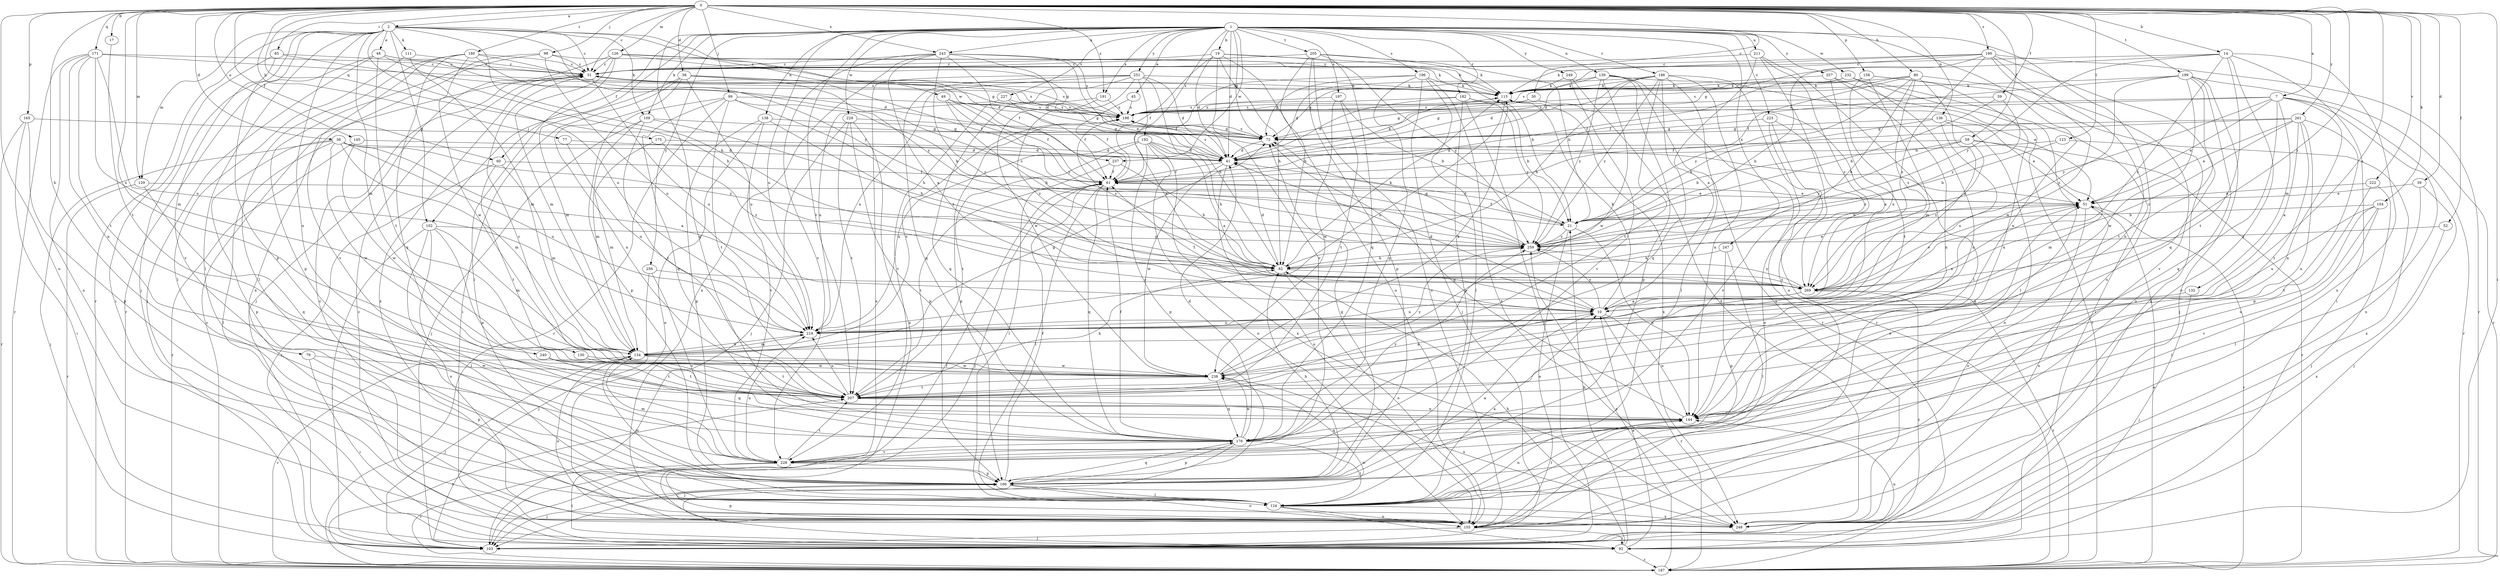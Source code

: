 strict digraph  {
0;
1;
2;
7;
10;
14;
17;
19;
21;
30;
31;
36;
38;
39;
41;
45;
48;
49;
51;
52;
58;
59;
60;
61;
72;
77;
79;
80;
82;
85;
92;
98;
99;
102;
103;
104;
109;
111;
113;
123;
124;
126;
129;
130;
132;
134;
136;
138;
139;
144;
145;
155;
158;
165;
166;
171;
175;
176;
180;
182;
186;
187;
190;
191;
192;
196;
197;
198;
199;
205;
207;
211;
218;
222;
223;
227;
228;
229;
232;
237;
238;
240;
243;
247;
248;
249;
251;
256;
257;
259;
261;
269;
0 -> 2  [label=a];
0 -> 7  [label=a];
0 -> 10  [label=a];
0 -> 14  [label=b];
0 -> 17  [label=b];
0 -> 30  [label=c];
0 -> 31  [label=c];
0 -> 36  [label=d];
0 -> 38  [label=d];
0 -> 39  [label=d];
0 -> 52  [label=f];
0 -> 58  [label=f];
0 -> 59  [label=f];
0 -> 60  [label=f];
0 -> 77  [label=h];
0 -> 79  [label=h];
0 -> 80  [label=h];
0 -> 85  [label=i];
0 -> 92  [label=i];
0 -> 98  [label=j];
0 -> 99  [label=j];
0 -> 104  [label=k];
0 -> 123  [label=l];
0 -> 126  [label=m];
0 -> 129  [label=m];
0 -> 136  [label=n];
0 -> 145  [label=o];
0 -> 155  [label=o];
0 -> 158  [label=p];
0 -> 165  [label=p];
0 -> 171  [label=q];
0 -> 175  [label=q];
0 -> 180  [label=r];
0 -> 190  [label=s];
0 -> 191  [label=s];
0 -> 199  [label=t];
0 -> 222  [label=v];
0 -> 240  [label=x];
0 -> 243  [label=x];
0 -> 261  [label=z];
0 -> 269  [label=z];
1 -> 19  [label=b];
1 -> 41  [label=d];
1 -> 45  [label=e];
1 -> 60  [label=f];
1 -> 72  [label=g];
1 -> 102  [label=j];
1 -> 109  [label=k];
1 -> 138  [label=n];
1 -> 139  [label=n];
1 -> 144  [label=n];
1 -> 176  [label=q];
1 -> 182  [label=r];
1 -> 186  [label=r];
1 -> 191  [label=s];
1 -> 192  [label=s];
1 -> 196  [label=s];
1 -> 197  [label=s];
1 -> 205  [label=t];
1 -> 207  [label=t];
1 -> 211  [label=u];
1 -> 218  [label=u];
1 -> 223  [label=v];
1 -> 227  [label=v];
1 -> 229  [label=w];
1 -> 232  [label=w];
1 -> 237  [label=w];
1 -> 243  [label=x];
1 -> 247  [label=x];
1 -> 248  [label=x];
1 -> 249  [label=y];
1 -> 251  [label=y];
1 -> 256  [label=y];
1 -> 257  [label=y];
2 -> 31  [label=c];
2 -> 48  [label=e];
2 -> 49  [label=e];
2 -> 82  [label=h];
2 -> 102  [label=j];
2 -> 103  [label=j];
2 -> 109  [label=k];
2 -> 111  [label=k];
2 -> 124  [label=l];
2 -> 129  [label=m];
2 -> 130  [label=m];
2 -> 144  [label=n];
2 -> 166  [label=p];
2 -> 187  [label=r];
2 -> 218  [label=u];
2 -> 237  [label=w];
2 -> 259  [label=y];
7 -> 51  [label=e];
7 -> 72  [label=g];
7 -> 132  [label=m];
7 -> 144  [label=n];
7 -> 176  [label=q];
7 -> 187  [label=r];
7 -> 198  [label=s];
7 -> 248  [label=x];
7 -> 259  [label=y];
10 -> 41  [label=d];
10 -> 61  [label=f];
10 -> 113  [label=k];
10 -> 144  [label=n];
10 -> 187  [label=r];
10 -> 218  [label=u];
10 -> 259  [label=y];
14 -> 31  [label=c];
14 -> 72  [label=g];
14 -> 92  [label=i];
14 -> 155  [label=o];
14 -> 207  [label=t];
14 -> 248  [label=x];
14 -> 259  [label=y];
14 -> 269  [label=z];
17 -> 207  [label=t];
19 -> 21  [label=b];
19 -> 31  [label=c];
19 -> 41  [label=d];
19 -> 61  [label=f];
19 -> 82  [label=h];
19 -> 155  [label=o];
19 -> 228  [label=v];
19 -> 259  [label=y];
21 -> 41  [label=d];
21 -> 61  [label=f];
21 -> 144  [label=n];
21 -> 155  [label=o];
21 -> 259  [label=y];
30 -> 10  [label=a];
30 -> 72  [label=g];
30 -> 198  [label=s];
31 -> 113  [label=k];
31 -> 198  [label=s];
31 -> 218  [label=u];
31 -> 248  [label=x];
36 -> 10  [label=a];
36 -> 41  [label=d];
36 -> 103  [label=j];
36 -> 124  [label=l];
36 -> 134  [label=m];
36 -> 166  [label=p];
36 -> 218  [label=u];
36 -> 238  [label=w];
36 -> 259  [label=y];
38 -> 61  [label=f];
38 -> 92  [label=i];
38 -> 113  [label=k];
38 -> 134  [label=m];
38 -> 144  [label=n];
38 -> 198  [label=s];
38 -> 218  [label=u];
39 -> 51  [label=e];
39 -> 103  [label=j];
39 -> 124  [label=l];
41 -> 61  [label=f];
41 -> 113  [label=k];
41 -> 155  [label=o];
41 -> 198  [label=s];
41 -> 238  [label=w];
45 -> 61  [label=f];
45 -> 198  [label=s];
48 -> 31  [label=c];
48 -> 82  [label=h];
48 -> 103  [label=j];
48 -> 187  [label=r];
48 -> 198  [label=s];
48 -> 207  [label=t];
49 -> 61  [label=f];
49 -> 72  [label=g];
49 -> 82  [label=h];
49 -> 198  [label=s];
49 -> 259  [label=y];
51 -> 21  [label=b];
51 -> 155  [label=o];
51 -> 187  [label=r];
51 -> 248  [label=x];
52 -> 248  [label=x];
52 -> 259  [label=y];
58 -> 21  [label=b];
58 -> 41  [label=d];
58 -> 134  [label=m];
58 -> 187  [label=r];
58 -> 259  [label=y];
58 -> 269  [label=z];
59 -> 21  [label=b];
59 -> 198  [label=s];
59 -> 259  [label=y];
60 -> 61  [label=f];
60 -> 92  [label=i];
60 -> 134  [label=m];
60 -> 207  [label=t];
61 -> 51  [label=e];
61 -> 103  [label=j];
61 -> 124  [label=l];
61 -> 176  [label=q];
61 -> 207  [label=t];
72 -> 41  [label=d];
72 -> 198  [label=s];
77 -> 41  [label=d];
77 -> 218  [label=u];
79 -> 92  [label=i];
79 -> 166  [label=p];
79 -> 238  [label=w];
80 -> 10  [label=a];
80 -> 61  [label=f];
80 -> 82  [label=h];
80 -> 113  [label=k];
80 -> 198  [label=s];
80 -> 228  [label=v];
80 -> 259  [label=y];
80 -> 269  [label=z];
82 -> 41  [label=d];
82 -> 51  [label=e];
82 -> 113  [label=k];
82 -> 155  [label=o];
82 -> 198  [label=s];
82 -> 269  [label=z];
85 -> 31  [label=c];
85 -> 41  [label=d];
85 -> 92  [label=i];
85 -> 228  [label=v];
92 -> 10  [label=a];
92 -> 21  [label=b];
92 -> 31  [label=c];
92 -> 82  [label=h];
92 -> 187  [label=r];
92 -> 238  [label=w];
92 -> 269  [label=z];
98 -> 31  [label=c];
98 -> 113  [label=k];
98 -> 166  [label=p];
98 -> 218  [label=u];
98 -> 248  [label=x];
99 -> 21  [label=b];
99 -> 82  [label=h];
99 -> 166  [label=p];
99 -> 176  [label=q];
99 -> 187  [label=r];
99 -> 198  [label=s];
99 -> 207  [label=t];
102 -> 103  [label=j];
102 -> 124  [label=l];
102 -> 134  [label=m];
102 -> 144  [label=n];
102 -> 155  [label=o];
102 -> 259  [label=y];
103 -> 61  [label=f];
103 -> 144  [label=n];
104 -> 21  [label=b];
104 -> 124  [label=l];
104 -> 144  [label=n];
104 -> 218  [label=u];
104 -> 228  [label=v];
109 -> 72  [label=g];
109 -> 82  [label=h];
109 -> 103  [label=j];
109 -> 134  [label=m];
109 -> 207  [label=t];
111 -> 31  [label=c];
111 -> 124  [label=l];
111 -> 134  [label=m];
113 -> 198  [label=s];
113 -> 218  [label=u];
113 -> 248  [label=x];
123 -> 21  [label=b];
123 -> 41  [label=d];
123 -> 248  [label=x];
124 -> 10  [label=a];
124 -> 92  [label=i];
124 -> 134  [label=m];
124 -> 144  [label=n];
124 -> 155  [label=o];
124 -> 248  [label=x];
126 -> 31  [label=c];
126 -> 41  [label=d];
126 -> 72  [label=g];
126 -> 103  [label=j];
126 -> 113  [label=k];
126 -> 124  [label=l];
126 -> 134  [label=m];
129 -> 51  [label=e];
129 -> 176  [label=q];
129 -> 187  [label=r];
130 -> 207  [label=t];
130 -> 238  [label=w];
132 -> 10  [label=a];
132 -> 103  [label=j];
134 -> 72  [label=g];
134 -> 103  [label=j];
134 -> 155  [label=o];
134 -> 187  [label=r];
134 -> 198  [label=s];
134 -> 207  [label=t];
134 -> 218  [label=u];
134 -> 238  [label=w];
136 -> 21  [label=b];
136 -> 51  [label=e];
136 -> 72  [label=g];
136 -> 155  [label=o];
136 -> 218  [label=u];
138 -> 72  [label=g];
138 -> 155  [label=o];
138 -> 166  [label=p];
138 -> 228  [label=v];
138 -> 269  [label=z];
139 -> 41  [label=d];
139 -> 51  [label=e];
139 -> 113  [label=k];
139 -> 166  [label=p];
139 -> 187  [label=r];
139 -> 238  [label=w];
139 -> 248  [label=x];
139 -> 259  [label=y];
144 -> 72  [label=g];
144 -> 124  [label=l];
144 -> 176  [label=q];
145 -> 41  [label=d];
145 -> 187  [label=r];
145 -> 238  [label=w];
155 -> 31  [label=c];
155 -> 92  [label=i];
155 -> 103  [label=j];
155 -> 166  [label=p];
158 -> 113  [label=k];
158 -> 134  [label=m];
158 -> 144  [label=n];
158 -> 198  [label=s];
158 -> 218  [label=u];
158 -> 248  [label=x];
165 -> 72  [label=g];
165 -> 92  [label=i];
165 -> 166  [label=p];
165 -> 187  [label=r];
166 -> 10  [label=a];
166 -> 61  [label=f];
166 -> 72  [label=g];
166 -> 82  [label=h];
166 -> 103  [label=j];
166 -> 124  [label=l];
166 -> 155  [label=o];
166 -> 176  [label=q];
171 -> 31  [label=c];
171 -> 113  [label=k];
171 -> 134  [label=m];
171 -> 144  [label=n];
171 -> 155  [label=o];
171 -> 187  [label=r];
171 -> 207  [label=t];
171 -> 218  [label=u];
175 -> 41  [label=d];
175 -> 134  [label=m];
175 -> 269  [label=z];
176 -> 41  [label=d];
176 -> 61  [label=f];
176 -> 103  [label=j];
176 -> 124  [label=l];
176 -> 166  [label=p];
176 -> 228  [label=v];
176 -> 238  [label=w];
176 -> 259  [label=y];
180 -> 31  [label=c];
180 -> 72  [label=g];
180 -> 124  [label=l];
180 -> 176  [label=q];
180 -> 228  [label=v];
180 -> 238  [label=w];
180 -> 259  [label=y];
182 -> 21  [label=b];
182 -> 41  [label=d];
182 -> 103  [label=j];
182 -> 166  [label=p];
182 -> 198  [label=s];
182 -> 259  [label=y];
186 -> 41  [label=d];
186 -> 72  [label=g];
186 -> 82  [label=h];
186 -> 113  [label=k];
186 -> 124  [label=l];
186 -> 144  [label=n];
186 -> 176  [label=q];
186 -> 187  [label=r];
186 -> 207  [label=t];
186 -> 259  [label=y];
187 -> 31  [label=c];
187 -> 51  [label=e];
187 -> 207  [label=t];
187 -> 259  [label=y];
190 -> 31  [label=c];
190 -> 41  [label=d];
190 -> 82  [label=h];
190 -> 113  [label=k];
190 -> 144  [label=n];
190 -> 176  [label=q];
190 -> 187  [label=r];
190 -> 238  [label=w];
190 -> 269  [label=z];
191 -> 176  [label=q];
191 -> 198  [label=s];
191 -> 269  [label=z];
192 -> 10  [label=a];
192 -> 41  [label=d];
192 -> 82  [label=h];
192 -> 155  [label=o];
192 -> 166  [label=p];
192 -> 207  [label=t];
192 -> 218  [label=u];
192 -> 248  [label=x];
196 -> 61  [label=f];
196 -> 72  [label=g];
196 -> 103  [label=j];
196 -> 113  [label=k];
196 -> 124  [label=l];
196 -> 176  [label=q];
196 -> 248  [label=x];
197 -> 21  [label=b];
197 -> 198  [label=s];
197 -> 207  [label=t];
197 -> 238  [label=w];
198 -> 72  [label=g];
198 -> 166  [label=p];
199 -> 61  [label=f];
199 -> 103  [label=j];
199 -> 113  [label=k];
199 -> 155  [label=o];
199 -> 187  [label=r];
199 -> 207  [label=t];
199 -> 238  [label=w];
199 -> 269  [label=z];
205 -> 21  [label=b];
205 -> 31  [label=c];
205 -> 82  [label=h];
205 -> 113  [label=k];
205 -> 155  [label=o];
205 -> 166  [label=p];
205 -> 176  [label=q];
207 -> 31  [label=c];
207 -> 82  [label=h];
207 -> 144  [label=n];
207 -> 218  [label=u];
211 -> 10  [label=a];
211 -> 31  [label=c];
211 -> 124  [label=l];
211 -> 155  [label=o];
211 -> 269  [label=z];
218 -> 51  [label=e];
218 -> 134  [label=m];
222 -> 51  [label=e];
222 -> 103  [label=j];
222 -> 207  [label=t];
223 -> 72  [label=g];
223 -> 155  [label=o];
223 -> 228  [label=v];
223 -> 269  [label=z];
227 -> 61  [label=f];
227 -> 198  [label=s];
227 -> 218  [label=u];
228 -> 51  [label=e];
228 -> 92  [label=i];
228 -> 134  [label=m];
228 -> 166  [label=p];
228 -> 187  [label=r];
228 -> 207  [label=t];
228 -> 218  [label=u];
229 -> 72  [label=g];
229 -> 103  [label=j];
229 -> 166  [label=p];
229 -> 207  [label=t];
229 -> 248  [label=x];
232 -> 61  [label=f];
232 -> 92  [label=i];
232 -> 113  [label=k];
232 -> 124  [label=l];
232 -> 144  [label=n];
237 -> 61  [label=f];
237 -> 82  [label=h];
237 -> 124  [label=l];
238 -> 10  [label=a];
238 -> 113  [label=k];
238 -> 176  [label=q];
238 -> 207  [label=t];
238 -> 248  [label=x];
238 -> 259  [label=y];
240 -> 176  [label=q];
240 -> 207  [label=t];
240 -> 238  [label=w];
243 -> 10  [label=a];
243 -> 31  [label=c];
243 -> 41  [label=d];
243 -> 51  [label=e];
243 -> 61  [label=f];
243 -> 198  [label=s];
243 -> 228  [label=v];
243 -> 248  [label=x];
243 -> 269  [label=z];
247 -> 82  [label=h];
247 -> 124  [label=l];
247 -> 166  [label=p];
249 -> 113  [label=k];
249 -> 228  [label=v];
249 -> 248  [label=x];
251 -> 10  [label=a];
251 -> 41  [label=d];
251 -> 82  [label=h];
251 -> 113  [label=k];
251 -> 155  [label=o];
251 -> 176  [label=q];
251 -> 218  [label=u];
251 -> 228  [label=v];
251 -> 238  [label=w];
256 -> 103  [label=j];
256 -> 228  [label=v];
256 -> 269  [label=z];
257 -> 113  [label=k];
257 -> 144  [label=n];
257 -> 187  [label=r];
257 -> 207  [label=t];
259 -> 31  [label=c];
259 -> 72  [label=g];
259 -> 82  [label=h];
261 -> 10  [label=a];
261 -> 51  [label=e];
261 -> 61  [label=f];
261 -> 72  [label=g];
261 -> 144  [label=n];
261 -> 166  [label=p];
261 -> 207  [label=t];
261 -> 269  [label=z];
269 -> 10  [label=a];
269 -> 51  [label=e];
269 -> 187  [label=r];
269 -> 218  [label=u];
269 -> 259  [label=y];
}
